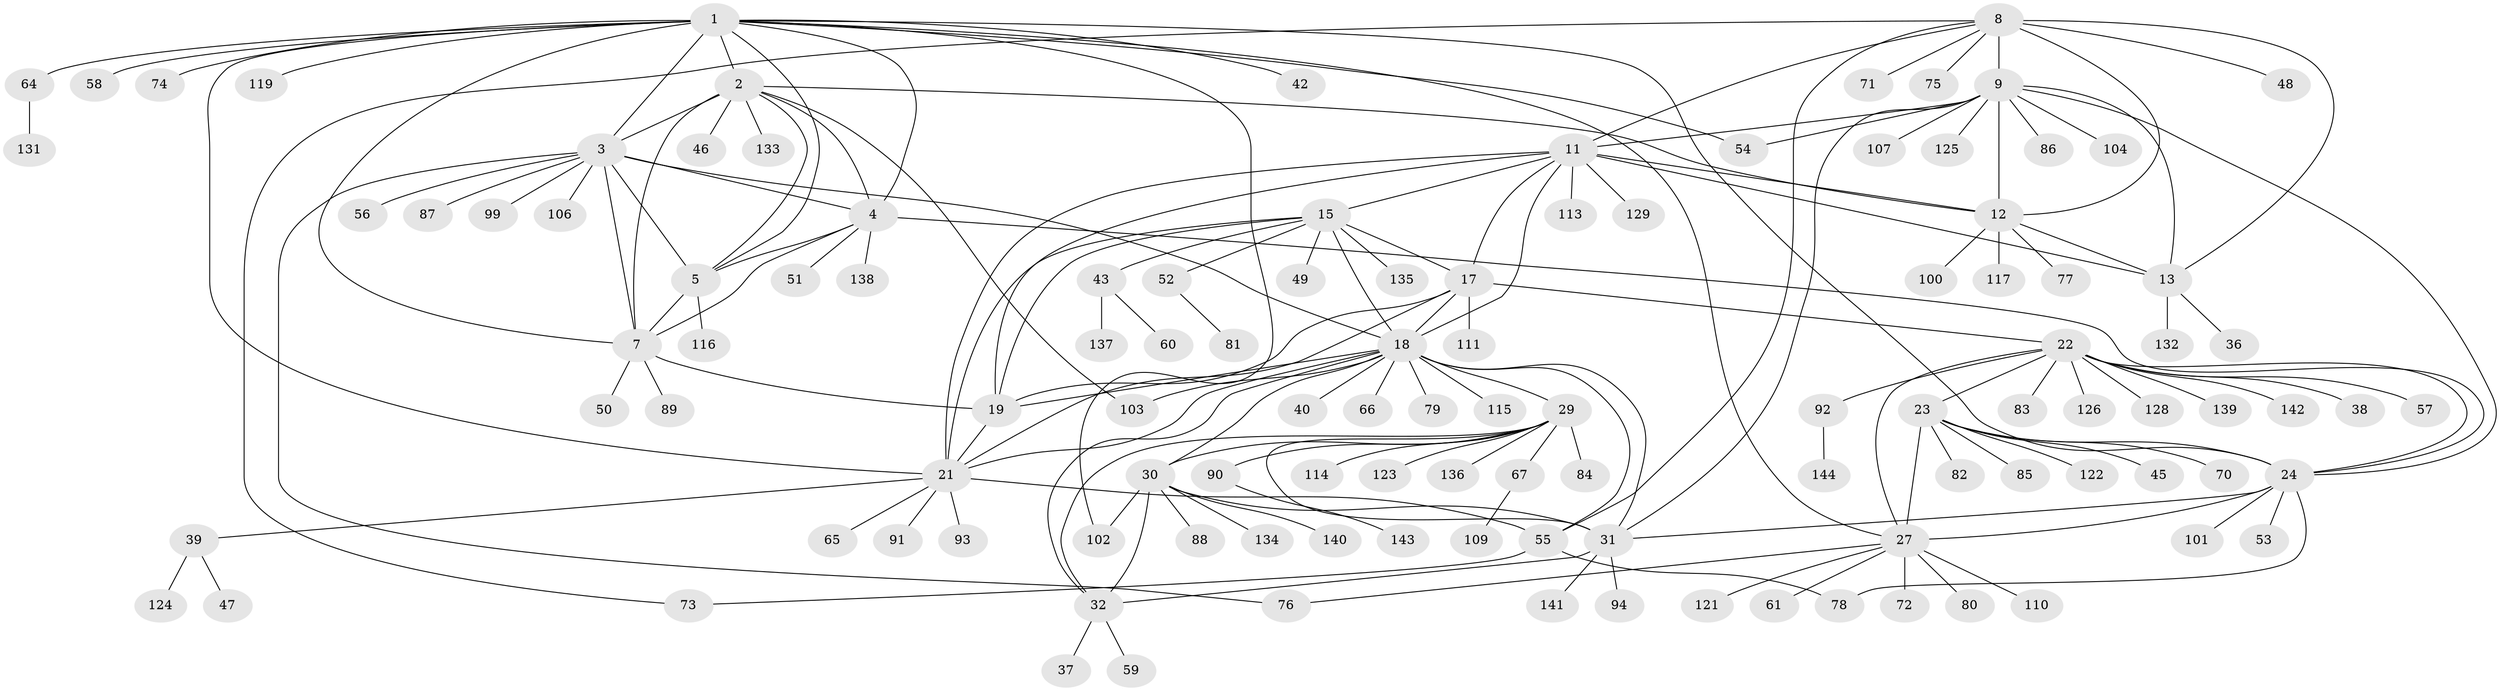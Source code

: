 // original degree distribution, {17: 0.006944444444444444, 11: 0.013888888888888888, 10: 0.034722222222222224, 9: 0.0625, 8: 0.0625, 13: 0.013888888888888888, 6: 0.013888888888888888, 7: 0.013888888888888888, 12: 0.020833333333333332, 2: 0.1111111111111111, 1: 0.5972222222222222, 4: 0.006944444444444444, 3: 0.034722222222222224, 5: 0.006944444444444444}
// Generated by graph-tools (version 1.1) at 2025/42/03/06/25 10:42:13]
// undirected, 116 vertices, 167 edges
graph export_dot {
graph [start="1"]
  node [color=gray90,style=filled];
  1 [super="+112"];
  2 [super="+108"];
  3 [super="+6"];
  4 [super="+44"];
  5 [super="+69"];
  7 [super="+62"];
  8 [super="+127"];
  9 [super="+10"];
  11 [super="+16"];
  12 [super="+14"];
  13;
  15 [super="+20"];
  17 [super="+68"];
  18 [super="+34"];
  19;
  21 [super="+97"];
  22 [super="+26"];
  23 [super="+25"];
  24 [super="+28"];
  27 [super="+41"];
  29 [super="+35"];
  30 [super="+33"];
  31;
  32;
  36 [super="+105"];
  37;
  38;
  39 [super="+130"];
  40;
  42;
  43 [super="+95"];
  45;
  46;
  47;
  48;
  49;
  50;
  51;
  52;
  53;
  54;
  55;
  56 [super="+63"];
  57;
  58;
  59;
  60;
  61 [super="+118"];
  64;
  65;
  66;
  67;
  70;
  71;
  72;
  73;
  74;
  75;
  76;
  77;
  78 [super="+96"];
  79;
  80;
  81;
  82;
  83;
  84;
  85;
  86;
  87;
  88;
  89;
  90 [super="+98"];
  91;
  92 [super="+120"];
  93;
  94;
  99;
  100;
  101;
  102;
  103;
  104;
  106;
  107;
  109;
  110;
  111;
  113;
  114;
  115;
  116;
  117;
  119;
  121;
  122;
  123;
  124;
  125;
  126;
  128;
  129;
  131;
  132;
  133;
  134;
  135;
  136;
  137;
  138;
  139;
  140;
  141;
  142;
  143;
  144;
  1 -- 2;
  1 -- 3 [weight=2];
  1 -- 4;
  1 -- 5;
  1 -- 7;
  1 -- 24;
  1 -- 42;
  1 -- 54;
  1 -- 58;
  1 -- 64;
  1 -- 74;
  1 -- 102;
  1 -- 119;
  1 -- 27;
  1 -- 21;
  2 -- 3 [weight=2];
  2 -- 4;
  2 -- 5;
  2 -- 7;
  2 -- 12;
  2 -- 46;
  2 -- 103;
  2 -- 133;
  3 -- 4 [weight=2];
  3 -- 5 [weight=2];
  3 -- 7 [weight=2];
  3 -- 56;
  3 -- 76;
  3 -- 106;
  3 -- 99;
  3 -- 87;
  3 -- 18;
  4 -- 5;
  4 -- 7;
  4 -- 51;
  4 -- 138;
  4 -- 24;
  5 -- 7;
  5 -- 116;
  7 -- 19;
  7 -- 50;
  7 -- 89;
  8 -- 9 [weight=2];
  8 -- 11;
  8 -- 12 [weight=2];
  8 -- 13;
  8 -- 48;
  8 -- 71;
  8 -- 73;
  8 -- 75;
  8 -- 55;
  9 -- 11 [weight=2];
  9 -- 12 [weight=4];
  9 -- 13 [weight=2];
  9 -- 31;
  9 -- 54;
  9 -- 86;
  9 -- 104;
  9 -- 107;
  9 -- 125;
  9 -- 24;
  11 -- 12 [weight=2];
  11 -- 13;
  11 -- 129;
  11 -- 17;
  11 -- 18;
  11 -- 19;
  11 -- 113;
  11 -- 21;
  11 -- 15 [weight=2];
  12 -- 13 [weight=2];
  12 -- 100;
  12 -- 117;
  12 -- 77;
  13 -- 36;
  13 -- 132;
  15 -- 17 [weight=2];
  15 -- 18 [weight=2];
  15 -- 19 [weight=2];
  15 -- 21 [weight=2];
  15 -- 49;
  15 -- 135;
  15 -- 52;
  15 -- 43;
  17 -- 18 [weight=2];
  17 -- 19;
  17 -- 21;
  17 -- 111;
  17 -- 22;
  18 -- 19;
  18 -- 21;
  18 -- 40;
  18 -- 79;
  18 -- 32;
  18 -- 66;
  18 -- 103;
  18 -- 115;
  18 -- 55;
  18 -- 29 [weight=2];
  18 -- 30 [weight=2];
  18 -- 31;
  19 -- 21;
  21 -- 39;
  21 -- 55;
  21 -- 65;
  21 -- 91;
  21 -- 93;
  22 -- 23 [weight=4];
  22 -- 24 [weight=4];
  22 -- 27 [weight=2];
  22 -- 57;
  22 -- 83;
  22 -- 92;
  22 -- 126;
  22 -- 139;
  22 -- 142;
  22 -- 128;
  22 -- 38;
  23 -- 24 [weight=4];
  23 -- 27 [weight=2];
  23 -- 45;
  23 -- 70;
  23 -- 85;
  23 -- 82;
  23 -- 122;
  24 -- 27 [weight=2];
  24 -- 53;
  24 -- 78;
  24 -- 101;
  24 -- 31;
  27 -- 61;
  27 -- 72;
  27 -- 80;
  27 -- 110;
  27 -- 121;
  27 -- 76;
  29 -- 30 [weight=4];
  29 -- 31 [weight=2];
  29 -- 32 [weight=2];
  29 -- 84;
  29 -- 90;
  29 -- 123;
  29 -- 67;
  29 -- 136;
  29 -- 114;
  30 -- 31 [weight=2];
  30 -- 32 [weight=2];
  30 -- 134;
  30 -- 102;
  30 -- 140;
  30 -- 88;
  31 -- 32;
  31 -- 94;
  31 -- 141;
  32 -- 37;
  32 -- 59;
  39 -- 47;
  39 -- 124;
  43 -- 60;
  43 -- 137;
  52 -- 81;
  55 -- 73;
  55 -- 78;
  64 -- 131;
  67 -- 109;
  90 -- 143;
  92 -- 144;
}
